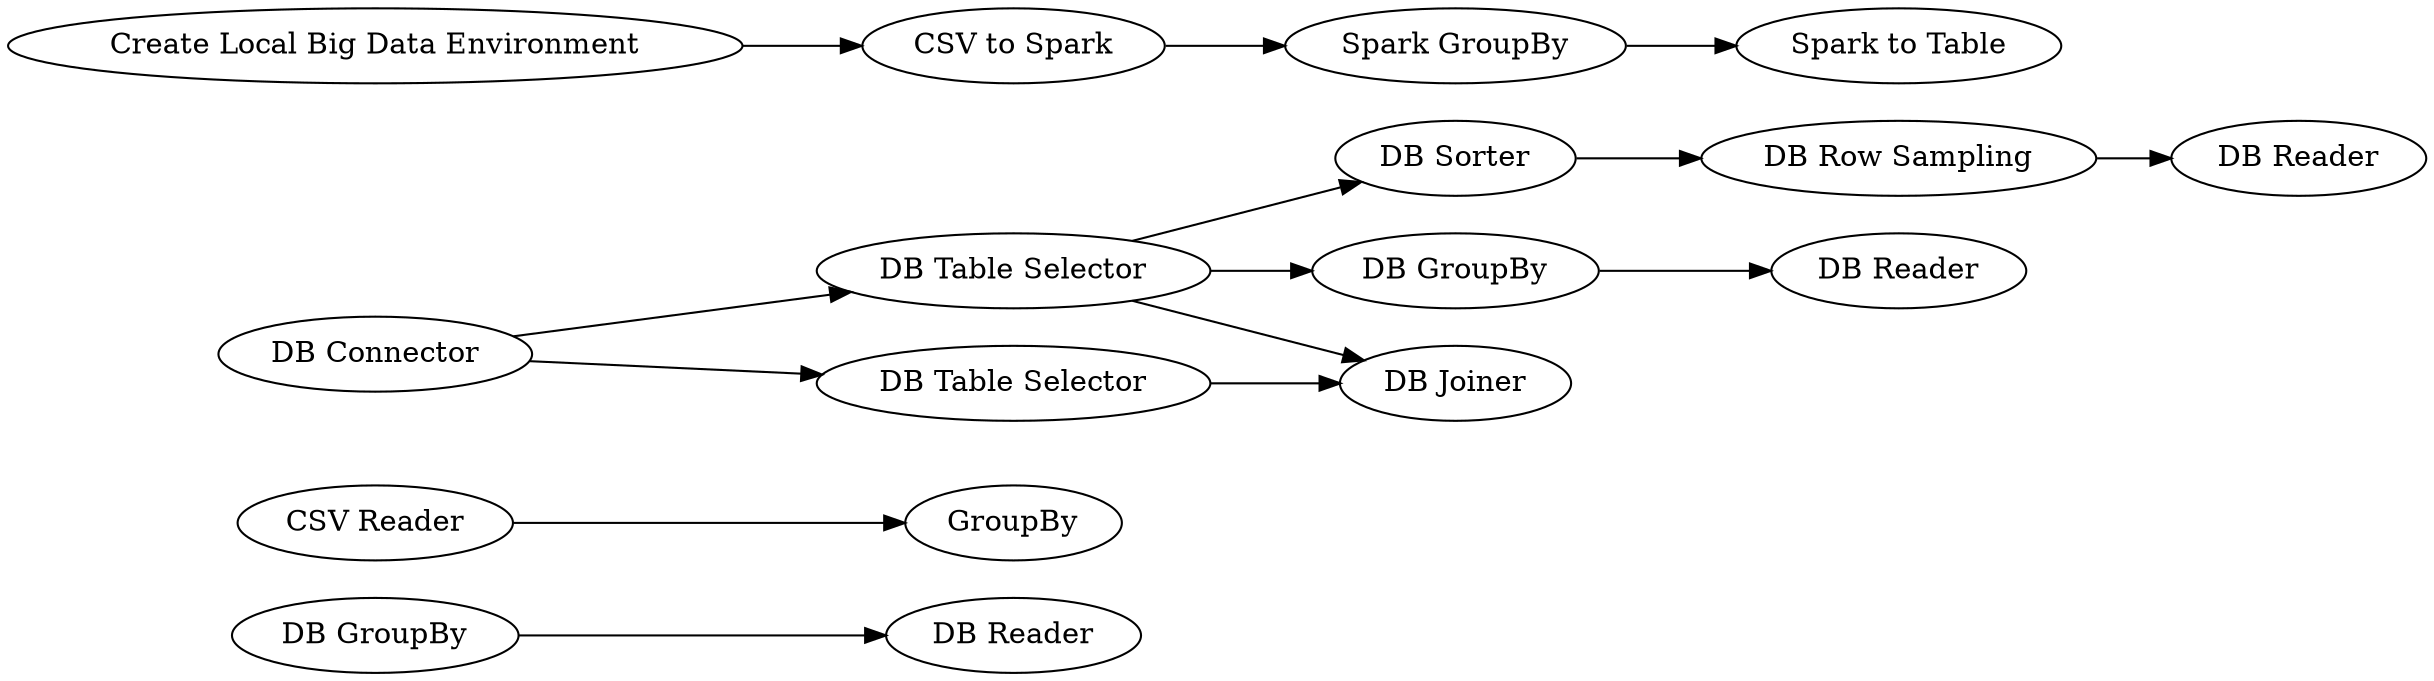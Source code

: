 digraph {
	49 -> 50
	51 -> 52
	61 -> 62
	40 -> 53
	53 -> 54
	18 -> 19
	19 -> 36
	39 -> 59
	40 -> 61
	39 -> 40
	62 -> 63
	59 -> 60
	36 -> 20
	40 -> 60
	20 [label="Spark to Table"]
	50 [label="DB Reader"]
	49 [label="DB GroupBy"]
	62 [label="DB Row Sampling"]
	53 [label="DB GroupBy"]
	36 [label="Spark GroupBy"]
	51 [label="CSV Reader"]
	52 [label=GroupBy]
	18 [label="Create Local Big Data Environment"]
	61 [label="DB Sorter"]
	63 [label="DB Reader"]
	40 [label="DB Table Selector"]
	54 [label="DB Reader"]
	39 [label="DB Connector"]
	60 [label="DB Joiner"]
	19 [label="CSV to Spark"]
	59 [label="DB Table Selector"]
	rankdir=LR
}
